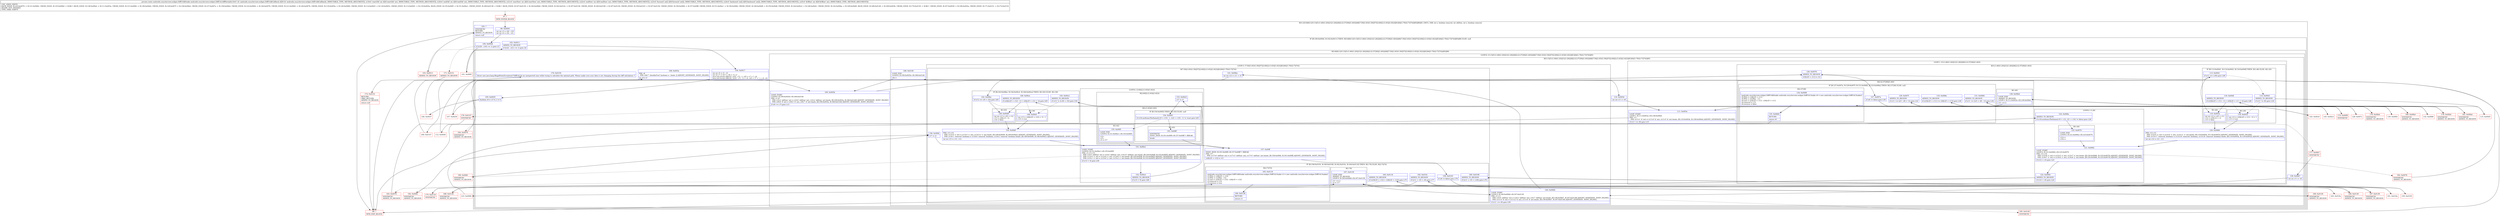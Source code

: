 digraph "CFG forandroidx.recyclerview.widget.DiffUtil.diffPartial(Landroidx\/recyclerview\/widget\/DiffUtil$Callback;IIII[I[II)Landroidx\/recyclerview\/widget\/DiffUtil$Snake;" {
subgraph cluster_Region_921936625 {
label = "R(3:1|(5:8|9|11|(5:13|(5:(1:46)(1:20)|21|(1:26)|28|(2:(2:37|38)|(1:40)))|48|(7:50|(1:83)(1:56)|57|(2:60|(2:(1:63)|(1:62)))|81|64|(1:76)(2:73|74))|85)|88)|6) | DECL_VAR: int x, boolean removal, int oldSize, int x, boolean removal\l";
node [shape=record,color=blue];
Node_99 [shape=record,label="{99\:\ 0x0000|int int r3 = r20 \- r19\lint int r4 = r22 \- r21\l}"];
subgraph cluster_IfRegion_487069964 {
label = "IF [B:100:0x000d, B:102:0x0011] THEN: R(5:8|9|11|(5:13|(5:(1:46)(1:20)|21|(1:26)|28|(2:(2:37|38)|(1:40)))|48|(7:50|(1:83)(1:56)|57|(2:60|(2:(1:63)|(1:62)))|81|64|(1:76)(2:73|74))|85)|88) ELSE: null";
node [shape=record,color=blue];
Node_100 [shape=record,label="{100\:\ 0x000d|if ((r20 \- r19) \>= 1) goto L3\l}"];
Node_102 [shape=record,label="{102\:\ 0x0011|ADDED_TO_REGION\l|if ((r22 \- r21) \>= 1) goto L8\l}"];
subgraph cluster_Region_369393957 {
label = "R(5:8|9|11|(5:13|(5:(1:46)(1:20)|21|(1:26)|28|(2:(2:37|38)|(1:40)))|48|(7:50|(1:83)(1:56)|57|(2:60|(2:(1:63)|(1:62)))|81|64|(1:76)(2:73|74))|85)|88)";
node [shape=record,color=blue];
Node_104 [shape=record,label="{104\:\ 0x0017|int int r5 = r3 \- r4\lint int r7 = ((r3 + r4) + 1) \/ 2\ljava.util.Arrays.fill(r23, (r25 \- r7) \- 1, r25 + r7 + 1, 0)\ljava.util.Arrays.fill(r24, ((r25 \- r7) \- 1) + r5, r25 + r7 + 1 + r5, r3)\l}"];
Node_105 [shape=record,label="{105\:\ 0x0035|boolean r8 = r5 % 2 != 0\l}"];
Node_108 [shape=record,label="{108\:\ 0x003a|PHI: r8 \l  PHI: (r8v7 'checkInFwd' boolean) =  binds: [] A[DONT_GENERATE, DONT_INLINE]\l|int r9 = 0\l}"];
subgraph cluster_LoopRegion_1911441846 {
label = "LOOP:0: (5:13|(5:(1:46)(1:20)|21|(1:26)|28|(2:(2:37|38)|(1:40)))|48|(7:50|(1:83)(1:56)|57|(2:60|(2:(1:63)|(1:62)))|81|64|(1:76)(2:73|74))|85)";
node [shape=record,color=blue];
Node_109 [shape=record,label="{109\:\ 0x003b|LOOP_START\lLOOP:0: B:109:0x003b\-\>B:168:0x0140\lPHI: r3 r9 \l  PHI: (r3v2 'oldSize' int) = (r3v0 'oldSize' int), (r3v4 'oldSize' int) binds: [B:108:0x003a, B:168:0x0140] A[DONT_GENERATE, DONT_INLINE]\l  PHI: (r9v6 'd' int) = (r9v5 'd' int), (r9v7 'd' int) binds: [B:108:0x003a, B:168:0x0140] A[DONT_GENERATE, DONT_INLINE]\l|if (r9 \<= r7) goto L13\l}"];
subgraph cluster_Region_923223141 {
label = "R(5:13|(5:(1:46)(1:20)|21|(1:26)|28|(2:(2:37|38)|(1:40)))|48|(7:50|(1:83)(1:56)|57|(2:60|(2:(1:63)|(1:62)))|81|64|(1:76)(2:73|74))|85)";
node [shape=record,color=blue];
Node_110 [shape=record,label="{110\:\ 0x003d|int int r11 = \-r9\l}"];
subgraph cluster_LoopRegion_1043828059 {
label = "LOOP:1: (5:(1:46)(1:20)|21|(1:26)|28|(2:(2:37|38)|(1:40)))";
node [shape=record,color=blue];
Node_111 [shape=record,label="{111\:\ 0x003e|LOOP_START\lLOOP:1: B:111:0x003e\-\>B:138:0x00b4\lPHI: r11 \l  PHI: (r11v1 'k' int) = (r11v0 'k' int), (r11v5 'k' int) binds: [B:110:0x003d, B:138:0x00b4] A[DONT_GENERATE, DONT_INLINE]\l|if (r11 \<= r9) goto L15\l}"];
subgraph cluster_Region_1011129041 {
label = "R(5:(1:46)(1:20)|21|(1:26)|28|(2:(2:37|38)|(1:40)))";
node [shape=record,color=blue];
subgraph cluster_IfRegion_835761677 {
label = "IF [B:113:0x0041, B:114:0x0043, B:116:0x004f] THEN: R(1:46) ELSE: R(1:20)";
node [shape=record,color=blue];
Node_113 [shape=record,label="{113\:\ 0x0041|if (r11 == (\-r9)) goto L46\l}"];
Node_114 [shape=record,label="{114\:\ 0x0043|ADDED_TO_REGION\l|if (r11 != r9) goto L18\l}"];
Node_116 [shape=record,label="{116\:\ 0x004f|ADDED_TO_REGION\l|if (r23[(r25 + r11) \- 1] \< r23[r25 + r11 + 1]) goto L46\l}"];
subgraph cluster_Region_1023851466 {
label = "R(1:46)";
node [shape=record,color=blue];
Node_119 [shape=record,label="{119\:\ 0x005a|int int r12 = r25 + r11\lr12 = r23[r12 + 1]\lr13 = false\l}"];
}
subgraph cluster_Region_164758201 {
label = "R(1:20)";
node [shape=record,color=blue];
Node_118 [shape=record,label="{118\:\ 0x0052|int r12 = r23[(r25 + r11) \- 1] + 1\lr13 = true\l}"];
}
}
Node_120 [shape=record,label="{120\:\ 0x0060|PHI: r12 r13 \l  PHI: (r12v5 'x' int) = (r12v4 'x' int), (r12v11 'x' int) binds: [B:119:0x005a, B:118:0x0052] A[DONT_GENERATE, DONT_INLINE]\l  PHI: (r13v17 'removal' boolean) = (r13v16 'removal' boolean), (r13v18 'removal' boolean) binds: [B:119:0x005a, B:118:0x0052] A[DONT_GENERATE, DONT_INLINE]\l|int int r14 = r12 \- r11\l}"];
subgraph cluster_LoopRegion_1028349246 {
label = "LOOP:2: (1:26)";
node [shape=record,color=blue];
Node_121 [shape=record,label="{121\:\ 0x0062|LOOP_START\lLOOP:2: B:121:0x0062\-\>B:125:0x0070\lPHI: r12 r14 \l  PHI: (r12v6 'x' int) = (r12v5 'x' int), (r12v7 'x' int) binds: [B:120:0x0060, B:125:0x0070] A[DONT_GENERATE, DONT_INLINE]\l  PHI: (r14v7 'y' int) = (r14v6 'y' int), (r14v8 'y' int) binds: [B:120:0x0060, B:125:0x0070] A[DONT_GENERATE, DONT_INLINE]\l|if (r12 \< r3) goto L23\l}"];
Node_122 [shape=record,label="{122\:\ 0x0064|ADDED_TO_REGION\l|if (r14 \< r4) goto L24\l}"];
Node_124 [shape=record,label="{124\:\ 0x006e|ADDED_TO_REGION\l|if (r18.areItemsTheSame(r19 + r12, r21 + r14) != false) goto L26\l}"];
subgraph cluster_Region_367533824 {
label = "R(1:26)";
node [shape=record,color=blue];
Node_125 [shape=record,label="{125\:\ 0x0070|LOOP_END\lLOOP:2: B:121:0x0062\-\>B:125:0x0070\l|r12++\lr14++\l}"];
}
}
Node_126 [shape=record,label="{126\:\ 0x0076|ADDED_TO_REGION\l|r23[r25 + r11] = r12\l}"];
subgraph cluster_Region_2112882380 {
label = "R(2:(2:37|38)|(1:40))";
node [shape=record,color=blue];
subgraph cluster_IfRegion_801975378 {
label = "IF [B:127:0x007a, B:129:0x007f, B:131:0x0084, B:133:0x008e] THEN: R(2:37|38) ELSE: null";
node [shape=record,color=blue];
Node_127 [shape=record,label="{127\:\ 0x007a|if (r8 != false) goto L30\l}"];
Node_129 [shape=record,label="{129\:\ 0x007f|ADDED_TO_REGION\l|if (r11 \>= ((r5 \- r9) + 1)) goto L32\l}"];
Node_131 [shape=record,label="{131\:\ 0x0084|ADDED_TO_REGION\l|if (r11 \<= ((r5 + r9) \- 1)) goto L34\l}"];
Node_133 [shape=record,label="{133\:\ 0x008e|ADDED_TO_REGION\l|if (r23[r25 + r11] \>= r24[r25 + r11]) goto L36\l}"];
subgraph cluster_Region_1313782202 {
label = "R(2:37|38)";
node [shape=record,color=blue];
Node_134 [shape=record,label="{134\:\ 0x0090|androidx.recyclerview.widget.DiffUtil$Snake androidx.recyclerview.widget.DiffUtil.Snake r6 = new androidx.recyclerview.widget.DiffUtil.Snake()\lr6.f92x = r24[r25 + r11]\lr6.f93y = r6.f92x \- r11\lr6.size = r23[r25 + r11] \- r24[r25 + r11]\lr6.removal = r13\lr6.reverse = false\l}"];
Node_135 [shape=record,label="{135\:\ 0x00b0|RETURN\l|return r6\l}"];
}
}
subgraph cluster_Region_1062843439 {
label = "R(1:40)";
node [shape=record,color=blue];
Node_138 [shape=record,label="{138\:\ 0x00b4|LOOP_END\lADDED_TO_REGION\lLOOP:1: B:111:0x003e\-\>B:138:0x00b4\l|r11 += 2\l}"];
}
}
}
}
Node_139 [shape=record,label="{139\:\ 0x00b7|int int r11 = \-r9\l}"];
subgraph cluster_LoopRegion_854649464 {
label = "LOOP:3: (7:50|(1:83)(1:56)|57|(2:60|(2:(1:63)|(1:62)))|81|64|(1:76)(2:73|74))";
node [shape=record,color=blue];
Node_140 [shape=record,label="{140\:\ 0x00b8|LOOP_START\lLOOP:3: B:140:0x00b8\-\>B:167:0x0139\lPHI: r3 r11 \l  PHI: (r3v4 'oldSize' int) = (r3v2 'oldSize' int), (r3v7 'oldSize' int) binds: [B:139:0x00b7, B:167:0x0139] A[DONT_GENERATE, DONT_INLINE]\l  PHI: (r11v3 'k' int) = (r11v2 'k' int), (r11v4 'k' int) binds: [B:139:0x00b7, B:167:0x0139] A[DONT_GENERATE, DONT_INLINE]\l|if (r11 \<= r9) goto L50\l}"];
subgraph cluster_Region_494050160 {
label = "R(7:50|(1:83)(1:56)|57|(2:60|(2:(1:63)|(1:62)))|81|64|(1:76)(2:73|74))";
node [shape=record,color=blue];
Node_141 [shape=record,label="{141\:\ 0x00ba|int int r12 = r11 + r5\l}"];
subgraph cluster_IfRegion_1208493624 {
label = "IF [B:142:0x00be, B:144:0x00c2, B:146:0x00ce] THEN: R(1:83) ELSE: R(1:56)";
node [shape=record,color=blue];
Node_142 [shape=record,label="{142\:\ 0x00be|if (r12 == (r9 + r5)) goto L83\l}"];
Node_144 [shape=record,label="{144\:\ 0x00c2|ADDED_TO_REGION\l|if (r12 != ((\-r9) + r5)) goto L54\l}"];
Node_146 [shape=record,label="{146\:\ 0x00ce|ADDED_TO_REGION\l|if (r24[(r25 + r12) \- 1] \< r24[r25 + r12 + 1]) goto L83\l}"];
subgraph cluster_Region_1184793426 {
label = "R(1:83)";
node [shape=record,color=blue];
Node_149 [shape=record,label="{149\:\ 0x00d9|int int r13 = r25 + r12\lr13 = r24[r13 \- 1]\lr14 = false\l}"];
}
subgraph cluster_Region_1598064370 {
label = "R(1:56)";
node [shape=record,color=blue];
Node_148 [shape=record,label="{148\:\ 0x00d1|int r13 = r24[(r25 + r12) + 1] \- 1\lr14 = true\l}"];
}
}
Node_150 [shape=record,label="{150\:\ 0x00df|PHI: r13 r14 \l  PHI: (r13v4 'x' int) = (r13v3 'x' int), (r13v12 'x' int) binds: [B:149:0x00d9, B:148:0x00d1] A[DONT_GENERATE, DONT_INLINE]\l  PHI: (r14v1 'removal' boolean) = (r14v0 'removal' boolean), (r14v2 'removal' boolean) binds: [B:149:0x00d9, B:148:0x00d1] A[DONT_GENERATE, DONT_INLINE]\l|int int r15 = r13 \- r12\l}"];
subgraph cluster_LoopRegion_2096300003 {
label = "LOOP:4: (2:60|(2:(1:63)|(1:62)))";
node [shape=record,color=blue];
Node_151 [shape=record,label="{151\:\ 0x00e1|LOOP_START\lLOOP:4: B:151:0x00e1\-\>B:155:0x00f5\lPHI: r3 r13 r15 \l  PHI: (r3v5 'oldSize' int) = (r3v4 'oldSize' int), (r3v15 'oldSize' int) binds: [B:150:0x00df, B:155:0x00f5] A[DONT_GENERATE, DONT_INLINE]\l  PHI: (r13v5 'x' int) = (r13v4 'x' int), (r13v6 'x' int) binds: [B:150:0x00df, B:155:0x00f5] A[DONT_GENERATE, DONT_INLINE]\l  PHI: (r15v1 'y' int) = (r15v0 'y' int), (r15v2 'y' int) binds: [B:150:0x00df, B:155:0x00f5] A[DONT_GENERATE, DONT_INLINE]\l|if (r13 \> 0) goto L59\l}"];
Node_152 [shape=record,label="{152\:\ 0x00e3|ADDED_TO_REGION\l|if (r15 \> 0) goto L60\l}"];
subgraph cluster_Region_1964555728 {
label = "R(2:60|(2:(1:63)|(1:62)))";
node [shape=record,color=blue];
Node_153 [shape=record,label="{153\:\ 0x00e5|r17 = r3\l}"];
subgraph cluster_Region_852615310 {
label = "R(2:(1:63)|(1:62))";
node [shape=record,color=blue];
subgraph cluster_IfRegion_1321498428 {
label = "IF [B:154:0x00f3] THEN: R(1:63) ELSE: null";
node [shape=record,color=blue];
Node_154 [shape=record,label="{154\:\ 0x00f3|if (r18.areItemsTheSame((r19 + r13) \- 1, (r21 + r15) \- 1) != true) goto L63\l}"];
subgraph cluster_Region_222545711 {
label = "R(1:63)";
node [shape=record,color=blue];
Node_191 [shape=record,label="{191\:\ 0x00ff|SYNTHETIC\lEDGE_INSN: B:191:0x00ff\-\>B:157:0x00ff ?: BREAK  \l|break\l}"];
}
}
subgraph cluster_Region_1469571753 {
label = "R(1:62)";
node [shape=record,color=blue];
Node_155 [shape=record,label="{155\:\ 0x00f5|LOOP_END\lLOOP:4: B:151:0x00e1\-\>B:155:0x00f5\l|r13\-\-\lr15\-\-\lr3 = r17\l}"];
}
}
}
}
Node_156 [shape=record,label="{156\:\ 0x00fd|r17 = r3\l}"];
Node_157 [shape=record,label="{157\:\ 0x00ff|EDGE_INSN: B:191:0x00ff\-\>B:157:0x00ff ?: BREAK  \lPHI: r17 \l  PHI: (r17v4 'oldSize' int) = (r17v3 'oldSize' int), (r17v5 'oldSize' int) binds: [B:156:0x00fd, B:191:0x00ff] A[DONT_GENERATE, DONT_INLINE]\l|r24[r25 + r12] = r13\l}"];
subgraph cluster_IfRegion_2018436308 {
label = "IF [B:158:0x0103, B:160:0x0108, B:162:0x010c, B:164:0x0116] THEN: R(1:76) ELSE: R(2:73|74)";
node [shape=record,color=blue];
Node_158 [shape=record,label="{158\:\ 0x0103|if (r8 != false) goto L79\l}"];
Node_160 [shape=record,label="{160\:\ 0x0108|ADDED_TO_REGION\l|if ((r11 + r5) \< (\-r9)) goto L78\l}"];
Node_162 [shape=record,label="{162\:\ 0x010c|ADDED_TO_REGION\l|if ((r11 + r5) \> r9) goto L77\l}"];
Node_164 [shape=record,label="{164\:\ 0x0116|ADDED_TO_REGION\l|if (r23[r25 + r12] \< r24[r25 + r12]) goto L75\l}"];
subgraph cluster_Region_960373947 {
label = "R(1:76)";
node [shape=record,color=blue];
Node_167 [shape=record,label="{167\:\ 0x0139|LOOP_END\lADDED_TO_REGION\lLOOP:3: B:140:0x00b8\-\>B:167:0x0139\l|r11 += 2\lr3 = r17\l}"];
}
subgraph cluster_Region_1196035545 {
label = "R(2:73|74)";
node [shape=record,color=blue];
Node_165 [shape=record,label="{165\:\ 0x0118|androidx.recyclerview.widget.DiffUtil$Snake androidx.recyclerview.widget.DiffUtil.Snake r3 = new androidx.recyclerview.widget.DiffUtil.Snake()\lr3.f92x = r24[r25 + r12]\lr3.f93y = r3.f92x \- r12\lr3.size = r23[r25 + r12] \- r24[r25 + r12]\lr3.removal = r14\lr3.reverse = true\l}"];
Node_166 [shape=record,label="{166\:\ 0x0138|RETURN\l|return r3\l}"];
}
}
}
}
Node_168 [shape=record,label="{168\:\ 0x0140|LOOP_END\lLOOP:0: B:109:0x003b\-\>B:168:0x0140\l|r9++\l}"];
}
}
Node_170 [shape=record,label="{170\:\ 0x0150|throw new java.lang.IllegalStateException(\"DiffUtil hit an unexpected case while trying to calculate the optimal path. Please make sure your data is not changing during the diff calculation.\")\l}"];
}
}
Node_193 [shape=record,label="{193\:\ ?|SYNTHETIC\lRETURN\lADDED_TO_REGION\l|return null\l}"];
}
Node_97 [shape=record,color=red,label="{97\:\ ?|MTH_ENTER_BLOCK\l}"];
Node_101 [shape=record,color=red,label="{101\:\ 0x000f}"];
Node_103 [shape=record,color=red,label="{103\:\ 0x0013|ADDED_TO_REGION\l}"];
Node_98 [shape=record,color=red,label="{98\:\ ?|MTH_EXIT_BLOCK\l}"];
Node_106 [shape=record,color=red,label="{106\:\ 0x0037}"];
Node_112 [shape=record,color=red,label="{112\:\ 0x0040}"];
Node_115 [shape=record,color=red,label="{115\:\ 0x0045}"];
Node_123 [shape=record,color=red,label="{123\:\ 0x0066}"];
Node_184 [shape=record,color=red,label="{184\:\ 0x0076|SYNTHETIC\lADDED_TO_REGION\l}"];
Node_128 [shape=record,color=red,label="{128\:\ 0x007c}"];
Node_130 [shape=record,color=red,label="{130\:\ 0x0081}"];
Node_132 [shape=record,color=red,label="{132\:\ 0x0086}"];
Node_174 [shape=record,color=red,label="{174\:\ 0x0090|SYNTHETIC\l}"];
Node_178 [shape=record,color=red,label="{178\:\ 0x00b4|SYNTHETIC\lADDED_TO_REGION\l}"];
Node_181 [shape=record,color=red,label="{181\:\ 0x00b4|SYNTHETIC\lADDED_TO_REGION\l}"];
Node_180 [shape=record,color=red,label="{180\:\ 0x00b4|SYNTHETIC\lADDED_TO_REGION\l}"];
Node_179 [shape=record,color=red,label="{179\:\ 0x00b4|SYNTHETIC\lADDED_TO_REGION\l}"];
Node_183 [shape=record,color=red,label="{183\:\ 0x0076|SYNTHETIC\lADDED_TO_REGION\l}"];
Node_182 [shape=record,color=red,label="{182\:\ 0x0076|SYNTHETIC\lADDED_TO_REGION\l}"];
Node_177 [shape=record,color=red,label="{177\:\ 0x00b7|SYNTHETIC\l}"];
Node_143 [shape=record,color=red,label="{143\:\ 0x00c0}"];
Node_145 [shape=record,color=red,label="{145\:\ 0x00c4}"];
Node_159 [shape=record,color=red,label="{159\:\ 0x0105}"];
Node_161 [shape=record,color=red,label="{161\:\ 0x010a}"];
Node_163 [shape=record,color=red,label="{163\:\ 0x010e}"];
Node_175 [shape=record,color=red,label="{175\:\ 0x0118|SYNTHETIC\l}"];
Node_189 [shape=record,color=red,label="{189\:\ 0x0139|SYNTHETIC\lADDED_TO_REGION\l}"];
Node_188 [shape=record,color=red,label="{188\:\ 0x0139|SYNTHETIC\lADDED_TO_REGION\l}"];
Node_187 [shape=record,color=red,label="{187\:\ 0x0139|SYNTHETIC\lADDED_TO_REGION\l}"];
Node_186 [shape=record,color=red,label="{186\:\ 0x0139|SYNTHETIC\lADDED_TO_REGION\l}"];
Node_192 [shape=record,color=red,label="{192\:\ 0x00fd|SYNTHETIC\lADDED_TO_REGION\l}"];
Node_190 [shape=record,color=red,label="{190\:\ 0x00fd|SYNTHETIC\lADDED_TO_REGION\l}"];
Node_185 [shape=record,color=red,label="{185\:\ 0x0140|SYNTHETIC\l}"];
Node_176 [shape=record,color=red,label="{176\:\ 0x0147|SYNTHETIC\l}"];
Node_169 [shape=record,color=red,label="{169\:\ 0x0147}"];
Node_107 [shape=record,color=red,label="{107\:\ 0x0039}"];
Node_171 [shape=record,color=red,label="{171\:\ 0x0151|ADDED_TO_REGION\l}"];
Node_172 [shape=record,color=red,label="{172\:\ 0x0153|RETURN\lORIG_RETURN\lADDED_TO_REGION\l|return null\l}"];
MethodNode[shape=record,label="{private static androidx.recyclerview.widget.DiffUtil$Snake androidx.recyclerview.widget.DiffUtil.diffPartial((r18v0 'cb' androidx.recyclerview.widget.DiffUtil$Callback A[D('cb' androidx.recyclerview.widget.DiffUtil$Callback), IMMUTABLE_TYPE, METHOD_ARGUMENT]), (r19v0 'startOld' int A[D('startOld' int), IMMUTABLE_TYPE, METHOD_ARGUMENT]), (r20v0 'endOld' int A[D('endOld' int), IMMUTABLE_TYPE, METHOD_ARGUMENT]), (r21v0 'startNew' int A[D('startNew' int), IMMUTABLE_TYPE, METHOD_ARGUMENT]), (r22v0 'endNew' int A[D('endNew' int), IMMUTABLE_TYPE, METHOD_ARGUMENT]), (r23v0 'forward' int[] A[D('forward' int[]), IMMUTABLE_TYPE, METHOD_ARGUMENT]), (r24v0 'backward' int[] A[D('backward' int[]), IMMUTABLE_TYPE, METHOD_ARGUMENT]), (r25v0 'kOffset' int A[D('kOffset' int), IMMUTABLE_TYPE, METHOD_ARGUMENT]))  | USE_LINES_HINTS\lBACK_EDGE: B:125:0x0070 \-\> B:121:0x0062, CROSS_EDGE: B:135:0x00b0 \-\> B:98:?, BACK_EDGE: B:138:0x00b4 \-\> B:111:0x003e, CROSS_EDGE: B:131:0x0084 \-\> B:138:0x00b4, CROSS_EDGE: B:129:0x007f \-\> B:138:0x00b4, CROSS_EDGE: B:127:0x007a \-\> B:138:0x00b4, CROSS_EDGE: B:122:0x0064 \-\> B:126:0x0076, CROSS_EDGE: B:121:0x0062 \-\> B:126:0x0076, CROSS_EDGE: B:119:0x005a \-\> B:120:0x0060, CROSS_EDGE: B:114:0x0043 \-\> B:118:0x0052, CROSS_EDGE: B:113:0x0041 \-\> B:119:0x005a, BACK_EDGE: B:155:0x00f5 \-\> B:151:0x00e1, CROSS_EDGE: B:166:0x0138 \-\> B:98:?, BACK_EDGE: B:167:0x0139 \-\> B:140:0x00b8, CROSS_EDGE: B:162:0x010c \-\> B:167:0x0139, CROSS_EDGE: B:160:0x0108 \-\> B:167:0x0139, CROSS_EDGE: B:158:0x0103 \-\> B:167:0x0139, CROSS_EDGE: B:156:0x00fd \-\> B:157:0x00ff, CROSS_EDGE: B:151:0x00e1 \-\> B:156:0x00fd, CROSS_EDGE: B:149:0x00d9 \-\> B:150:0x00df, CROSS_EDGE: B:144:0x00c2 \-\> B:148:0x00d1, CROSS_EDGE: B:142:0x00be \-\> B:149:0x00d9, BACK_EDGE: B:168:0x0140 \-\> B:109:0x003b, CROSS_EDGE: B:170:0x0150 \-\> B:98:?, CROSS_EDGE: B:107:0x0039 \-\> B:108:0x003a, CROSS_EDGE: B:171:0x0151 \-\> B:172:0x0153\lINLINE_NOT_NEEDED\lTYPE_VARS: EMPTY\l}"];
MethodNode -> Node_97;Node_99 -> Node_100;
Node_100 -> Node_101;
Node_100 -> Node_171[style=dashed];
Node_102 -> Node_103[style=dashed];
Node_102 -> Node_104;
Node_104 -> Node_105;
Node_105 -> Node_106;
Node_105 -> Node_107;
Node_108 -> Node_109;
Node_109 -> Node_110;
Node_109 -> Node_176[style=dashed];
Node_110 -> Node_111;
Node_111 -> Node_112;
Node_111 -> Node_177[style=dashed];
Node_113 -> Node_114[style=dashed];
Node_113 -> Node_119;
Node_114 -> Node_115;
Node_114 -> Node_118[style=dashed];
Node_116 -> Node_118[style=dashed];
Node_116 -> Node_119;
Node_119 -> Node_120;
Node_118 -> Node_120;
Node_120 -> Node_121;
Node_121 -> Node_122;
Node_121 -> Node_182[style=dashed];
Node_122 -> Node_123;
Node_122 -> Node_183[style=dashed];
Node_124 -> Node_125;
Node_124 -> Node_184[style=dashed];
Node_125 -> Node_121;
Node_126 -> Node_127;
Node_127 -> Node_128;
Node_127 -> Node_179[style=dashed];
Node_129 -> Node_130;
Node_129 -> Node_180[style=dashed];
Node_131 -> Node_132;
Node_131 -> Node_181[style=dashed];
Node_133 -> Node_174;
Node_133 -> Node_178[style=dashed];
Node_134 -> Node_135;
Node_135 -> Node_98;
Node_138 -> Node_111;
Node_139 -> Node_140;
Node_140 -> Node_141;
Node_140 -> Node_185[style=dashed];
Node_141 -> Node_142;
Node_142 -> Node_143[style=dashed];
Node_142 -> Node_149;
Node_144 -> Node_145;
Node_144 -> Node_148[style=dashed];
Node_146 -> Node_148[style=dashed];
Node_146 -> Node_149;
Node_149 -> Node_150;
Node_148 -> Node_150;
Node_150 -> Node_151;
Node_151 -> Node_152;
Node_151 -> Node_190[style=dashed];
Node_152 -> Node_153;
Node_152 -> Node_192[style=dashed];
Node_153 -> Node_154;
Node_154 -> Node_155[style=dashed];
Node_154 -> Node_191;
Node_191 -> Node_157;
Node_155 -> Node_151;
Node_156 -> Node_157;
Node_157 -> Node_158;
Node_158 -> Node_159[style=dashed];
Node_158 -> Node_186;
Node_160 -> Node_161[style=dashed];
Node_160 -> Node_187;
Node_162 -> Node_163[style=dashed];
Node_162 -> Node_188;
Node_164 -> Node_175[style=dashed];
Node_164 -> Node_189;
Node_167 -> Node_140;
Node_165 -> Node_166;
Node_166 -> Node_98;
Node_168 -> Node_109;
Node_170 -> Node_98;
Node_193 -> Node_98;
Node_97 -> Node_99;
Node_101 -> Node_102;
Node_103 -> Node_193;
Node_106 -> Node_108;
Node_112 -> Node_113;
Node_115 -> Node_116;
Node_123 -> Node_124;
Node_184 -> Node_126;
Node_128 -> Node_129;
Node_130 -> Node_131;
Node_132 -> Node_133;
Node_174 -> Node_134;
Node_178 -> Node_138;
Node_181 -> Node_138;
Node_180 -> Node_138;
Node_179 -> Node_138;
Node_183 -> Node_126;
Node_182 -> Node_126;
Node_177 -> Node_139;
Node_143 -> Node_144;
Node_145 -> Node_146;
Node_159 -> Node_160;
Node_161 -> Node_162;
Node_163 -> Node_164;
Node_175 -> Node_165;
Node_189 -> Node_167;
Node_188 -> Node_167;
Node_187 -> Node_167;
Node_186 -> Node_167;
Node_192 -> Node_156;
Node_190 -> Node_156;
Node_185 -> Node_168;
Node_176 -> Node_169;
Node_169 -> Node_170;
Node_107 -> Node_108;
Node_171 -> Node_172;
Node_172 -> Node_98;
}

